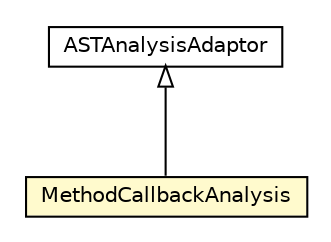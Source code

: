 #!/usr/local/bin/dot
#
# Class diagram 
# Generated by UMLGraph version 5.1 (http://www.umlgraph.org/)
#

digraph G {
	edge [fontname="Helvetica",fontsize=10,labelfontname="Helvetica",labelfontsize=10];
	node [fontname="Helvetica",fontsize=10,shape=plaintext];
	nodesep=0.25;
	ranksep=0.5;
	// org.androidtransfuse.analysis.astAnalyzer.ASTAnalysisAdaptor
	c37933 [label=<<table title="org.androidtransfuse.analysis.astAnalyzer.ASTAnalysisAdaptor" border="0" cellborder="1" cellspacing="0" cellpadding="2" port="p" href="./ASTAnalysisAdaptor.html">
		<tr><td><table border="0" cellspacing="0" cellpadding="1">
<tr><td align="center" balign="center"> ASTAnalysisAdaptor </td></tr>
		</table></td></tr>
		</table>>, fontname="Helvetica", fontcolor="black", fontsize=10.0];
	// org.androidtransfuse.analysis.astAnalyzer.MethodCallbackAnalysis
	c37940 [label=<<table title="org.androidtransfuse.analysis.astAnalyzer.MethodCallbackAnalysis" border="0" cellborder="1" cellspacing="0" cellpadding="2" port="p" bgcolor="lemonChiffon" href="./MethodCallbackAnalysis.html">
		<tr><td><table border="0" cellspacing="0" cellpadding="1">
<tr><td align="center" balign="center"> MethodCallbackAnalysis </td></tr>
		</table></td></tr>
		</table>>, fontname="Helvetica", fontcolor="black", fontsize=10.0];
	//org.androidtransfuse.analysis.astAnalyzer.MethodCallbackAnalysis extends org.androidtransfuse.analysis.astAnalyzer.ASTAnalysisAdaptor
	c37933:p -> c37940:p [dir=back,arrowtail=empty];
}

